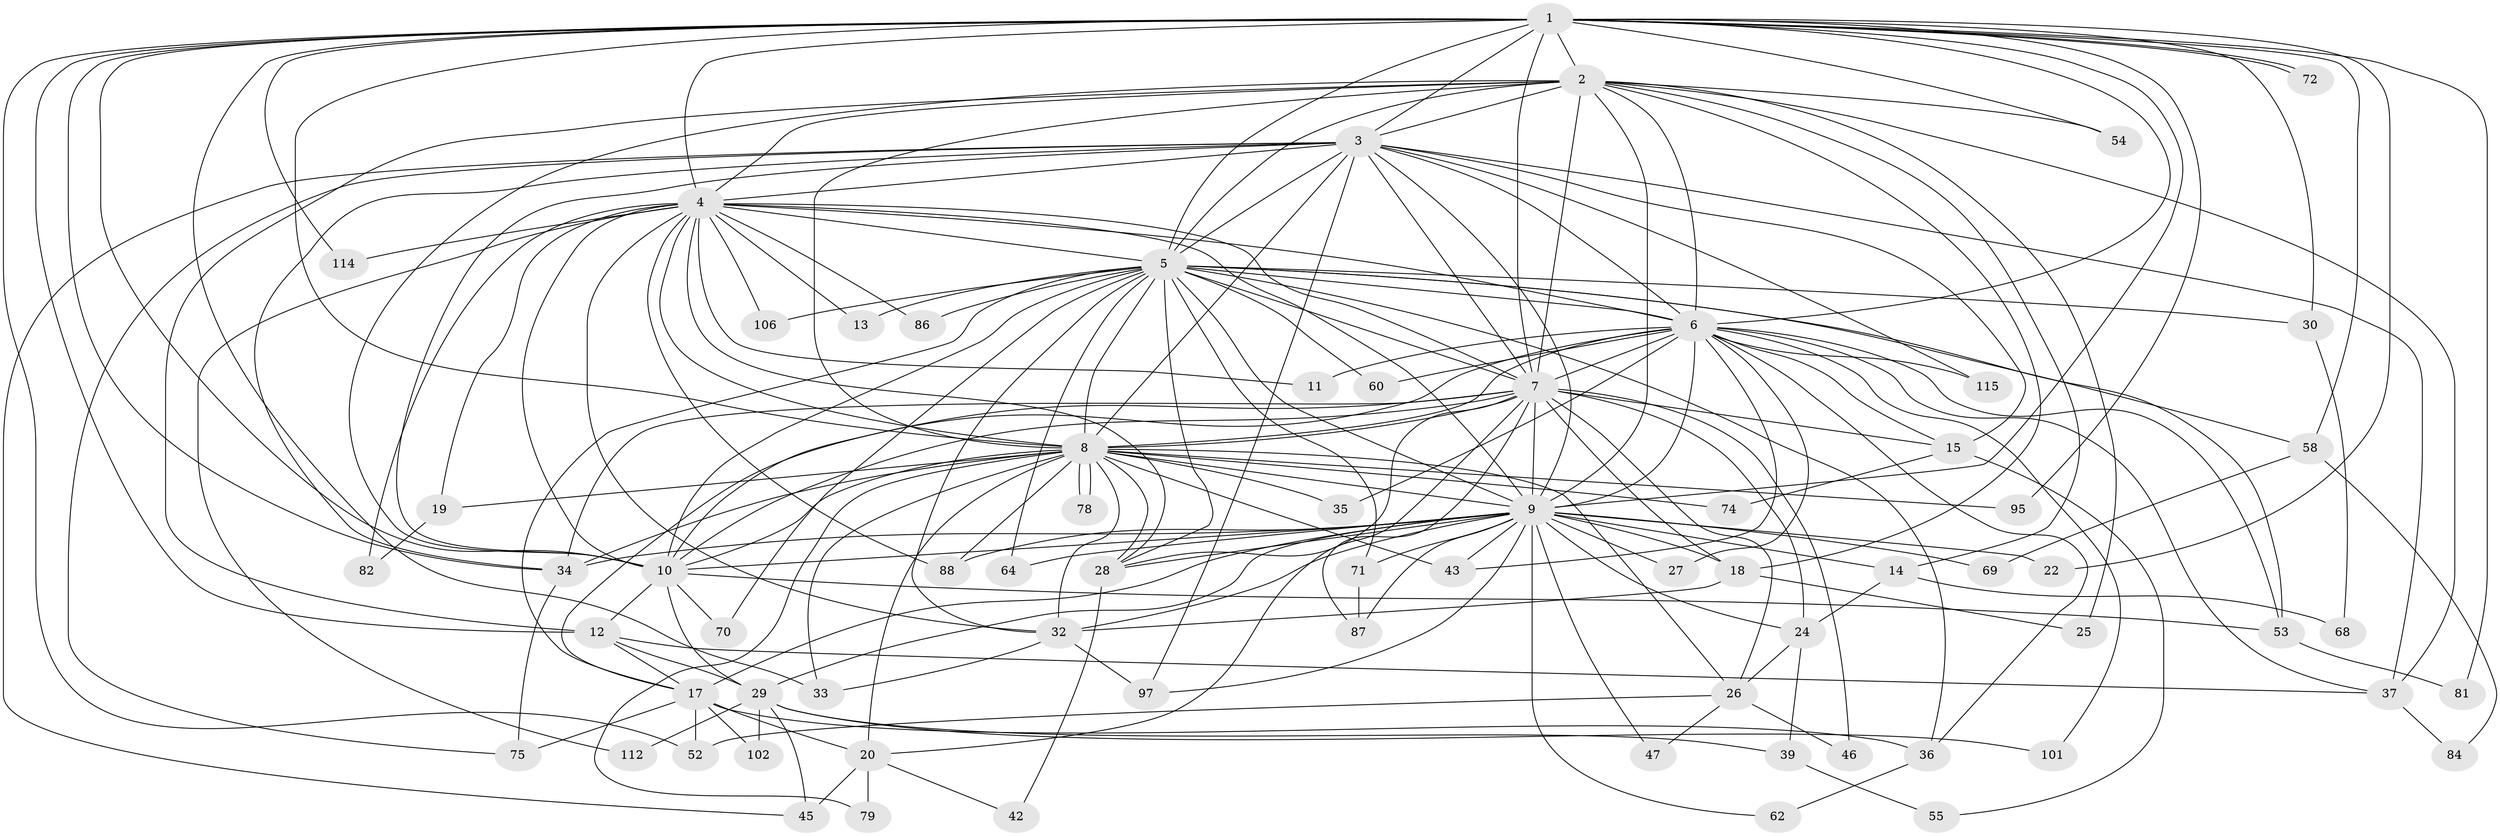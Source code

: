 // original degree distribution, {22: 0.01694915254237288, 16: 0.00847457627118644, 17: 0.00847457627118644, 20: 0.00847457627118644, 25: 0.00847457627118644, 21: 0.00847457627118644, 27: 0.00847457627118644, 34: 0.00847457627118644, 15: 0.00847457627118644, 2: 0.5254237288135594, 6: 0.0423728813559322, 4: 0.0423728813559322, 5: 0.06779661016949153, 3: 0.2288135593220339, 8: 0.00847457627118644}
// Generated by graph-tools (version 1.1) at 2025/17/03/04/25 18:17:27]
// undirected, 70 vertices, 195 edges
graph export_dot {
graph [start="1"]
  node [color=gray90,style=filled];
  1;
  2 [super="+59"];
  3 [super="+63"];
  4 [super="+49"];
  5;
  6;
  7 [super="+23+92+109+65+16"];
  8;
  9 [super="+57"];
  10 [super="+90+93+76+44"];
  11;
  12 [super="+41"];
  13;
  14;
  15;
  17 [super="+21+105+91"];
  18 [super="+38"];
  19;
  20;
  22;
  24 [super="+116"];
  25;
  26 [super="+89"];
  27;
  28 [super="+66"];
  29 [super="+31"];
  30;
  32 [super="+48"];
  33 [super="+77"];
  34 [super="+67+107+40"];
  35;
  36 [super="+51"];
  37 [super="+50"];
  39;
  42;
  43 [super="+73"];
  45;
  46;
  47;
  52;
  53 [super="+100"];
  54;
  55;
  58;
  60;
  62;
  64;
  68;
  69;
  70;
  71 [super="+83"];
  72;
  74;
  75;
  78;
  79;
  81;
  82;
  84;
  86;
  87 [super="+98"];
  88 [super="+111"];
  95;
  97 [super="+118+110"];
  101;
  102;
  106 [super="+113"];
  112;
  114;
  115;
  1 -- 2;
  1 -- 3;
  1 -- 4;
  1 -- 5;
  1 -- 6;
  1 -- 7;
  1 -- 8;
  1 -- 9;
  1 -- 10;
  1 -- 12;
  1 -- 22;
  1 -- 30;
  1 -- 52;
  1 -- 54;
  1 -- 58;
  1 -- 72;
  1 -- 72;
  1 -- 81;
  1 -- 95;
  1 -- 114;
  1 -- 34;
  1 -- 33;
  2 -- 3;
  2 -- 4;
  2 -- 5;
  2 -- 6;
  2 -- 7 [weight=2];
  2 -- 8;
  2 -- 9;
  2 -- 10;
  2 -- 12;
  2 -- 14;
  2 -- 18;
  2 -- 25;
  2 -- 54;
  2 -- 37;
  3 -- 4;
  3 -- 5;
  3 -- 6;
  3 -- 7;
  3 -- 8 [weight=2];
  3 -- 9;
  3 -- 10;
  3 -- 15;
  3 -- 34;
  3 -- 45;
  3 -- 97 [weight=2];
  3 -- 115;
  3 -- 37;
  3 -- 75;
  4 -- 5;
  4 -- 6;
  4 -- 7 [weight=2];
  4 -- 8 [weight=2];
  4 -- 9;
  4 -- 10;
  4 -- 11;
  4 -- 13;
  4 -- 19;
  4 -- 82;
  4 -- 106 [weight=2];
  4 -- 112;
  4 -- 114;
  4 -- 86;
  4 -- 88;
  4 -- 28;
  4 -- 32 [weight=2];
  5 -- 6;
  5 -- 7;
  5 -- 8;
  5 -- 9;
  5 -- 10 [weight=2];
  5 -- 13;
  5 -- 17;
  5 -- 28;
  5 -- 30;
  5 -- 53 [weight=2];
  5 -- 58;
  5 -- 60;
  5 -- 64;
  5 -- 70;
  5 -- 71;
  5 -- 86;
  5 -- 106;
  5 -- 36;
  5 -- 32;
  6 -- 7;
  6 -- 8;
  6 -- 9;
  6 -- 10 [weight=2];
  6 -- 11;
  6 -- 15;
  6 -- 27;
  6 -- 35;
  6 -- 36;
  6 -- 37;
  6 -- 43;
  6 -- 53;
  6 -- 60;
  6 -- 101;
  6 -- 115;
  7 -- 8 [weight=2];
  7 -- 9 [weight=3];
  7 -- 10;
  7 -- 20;
  7 -- 24;
  7 -- 26;
  7 -- 28;
  7 -- 46;
  7 -- 87;
  7 -- 17;
  7 -- 34;
  7 -- 18;
  7 -- 15;
  8 -- 9;
  8 -- 10;
  8 -- 19;
  8 -- 20;
  8 -- 32;
  8 -- 33;
  8 -- 35;
  8 -- 43;
  8 -- 74;
  8 -- 78;
  8 -- 78;
  8 -- 79;
  8 -- 88;
  8 -- 95;
  8 -- 34;
  8 -- 26;
  8 -- 28;
  9 -- 10 [weight=2];
  9 -- 14;
  9 -- 17;
  9 -- 18 [weight=2];
  9 -- 22;
  9 -- 24;
  9 -- 27;
  9 -- 29 [weight=2];
  9 -- 47;
  9 -- 62;
  9 -- 64;
  9 -- 69;
  9 -- 71 [weight=2];
  9 -- 87;
  9 -- 88;
  9 -- 97;
  9 -- 43;
  9 -- 34;
  9 -- 32 [weight=2];
  9 -- 28;
  10 -- 53;
  10 -- 12;
  10 -- 29;
  10 -- 70;
  12 -- 29;
  12 -- 37;
  12 -- 17;
  14 -- 68;
  14 -- 24;
  15 -- 55;
  15 -- 74;
  17 -- 36;
  17 -- 52;
  17 -- 102;
  17 -- 75;
  17 -- 20;
  18 -- 25;
  18 -- 32;
  19 -- 82;
  20 -- 42;
  20 -- 45;
  20 -- 79;
  24 -- 26;
  24 -- 39;
  26 -- 46;
  26 -- 47;
  26 -- 52;
  28 -- 42;
  29 -- 39;
  29 -- 101;
  29 -- 102;
  29 -- 112;
  29 -- 45;
  30 -- 68;
  32 -- 33;
  32 -- 97;
  34 -- 75;
  36 -- 62;
  37 -- 84;
  39 -- 55;
  53 -- 81;
  58 -- 69;
  58 -- 84;
  71 -- 87;
}
